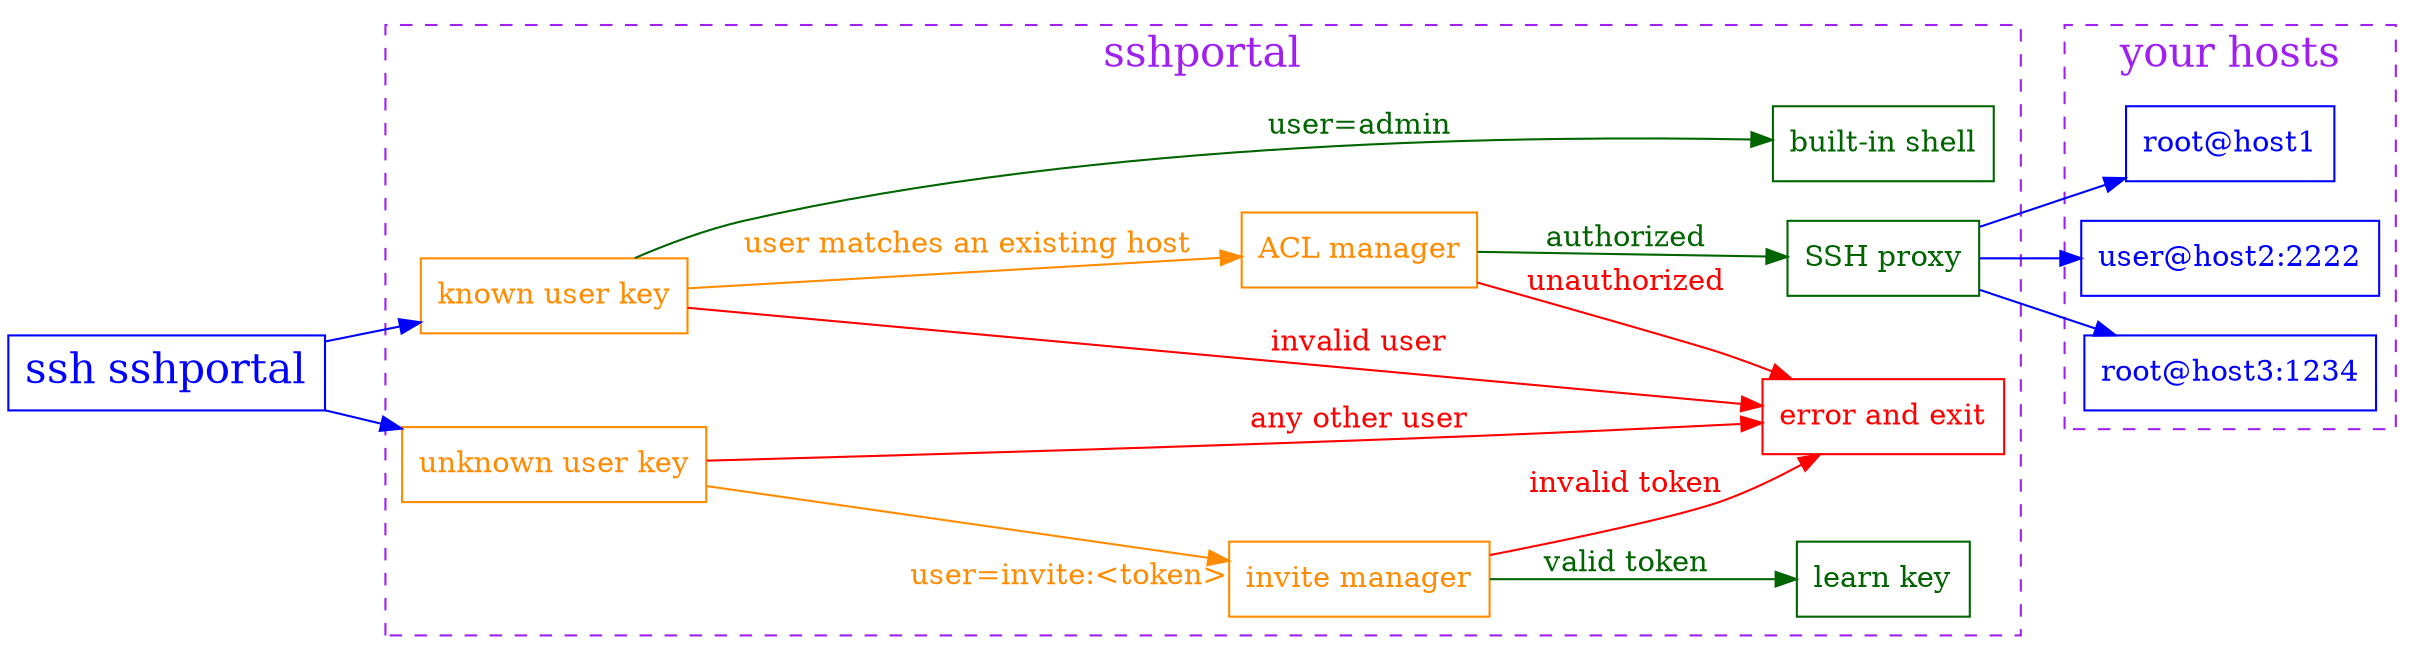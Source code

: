 digraph {
    rankdir=LR;
    layout=dot;
    node[shape=record];
    
    start[label="ssh sshportal";color=blue;fontcolor=blue;fontsize=20];
    
    subgraph cluster_sshportal {
        graph[fontsize=20;style=dashed;color=purple;fontcolor=purple];
        label="sshportal";
        {
            node[color=darkorange;fontcolor=darkorange];
            known_user_key[label="known user key"];
            unknown_user_key[label="unknown user key"];
            invite_manager[label="invite manager"];
            acl_manager[label="ACL manager"];
        }
        {
            node[color=darkgreen;fontcolor=darkgreen];
            builtin_shell[label="built-in shell"];
            ssh_proxy[label="SSH proxy"];
            learn_key[label="learn key"];
        }
        err_and_exit[label="error and exit";color=red;fontcolor=red];
        { rank=same; ssh_proxy; builtin_shell; learn_key; err_and_exit; }
        { rank=same; known_user_key; unknown_user_key; }
    }
    
    subgraph cluster_hosts {
        label="your hosts";
        graph[fontsize=20;style=dashed;color=purple;fontcolor=purple];
        node[color=blue;fontcolor=blue];
        
        host_1[label="root@host1"];
        host_2[label="user@host2:2222"];
        host_3[label="root@host3:1234"];
    }
    
    {
        edge[color=blue];
        start -> known_user_key;
        start -> unknown_user_key;
        ssh_proxy -> host_1;
        ssh_proxy -> host_2;
        ssh_proxy -> host_3;
    }
    {
        edge[color=darkgreen;fontcolor=darkgreen];
        known_user_key -> builtin_shell[label="user=admin"];
        acl_manager -> ssh_proxy[label="authorized"];
        invite_manager -> learn_key[label="valid token"];
    }
    {
        edge[color=darkorange;fontcolor=darkorange];
        known_user_key -> acl_manager[label="user matches an existing host"];
        unknown_user_key -> invite_manager[headlabel="user=invite:<token>"];
    }
    {
        edge[color=red;fontcolor=red];
        known_user_key -> err_and_exit[label="invalid user"];
        acl_manager -> err_and_exit[label="unauthorized"];
        unknown_user_key -> err_and_exit[label="any other user"];
        invite_manager -> err_and_exit[label="invalid token"];
    }
}